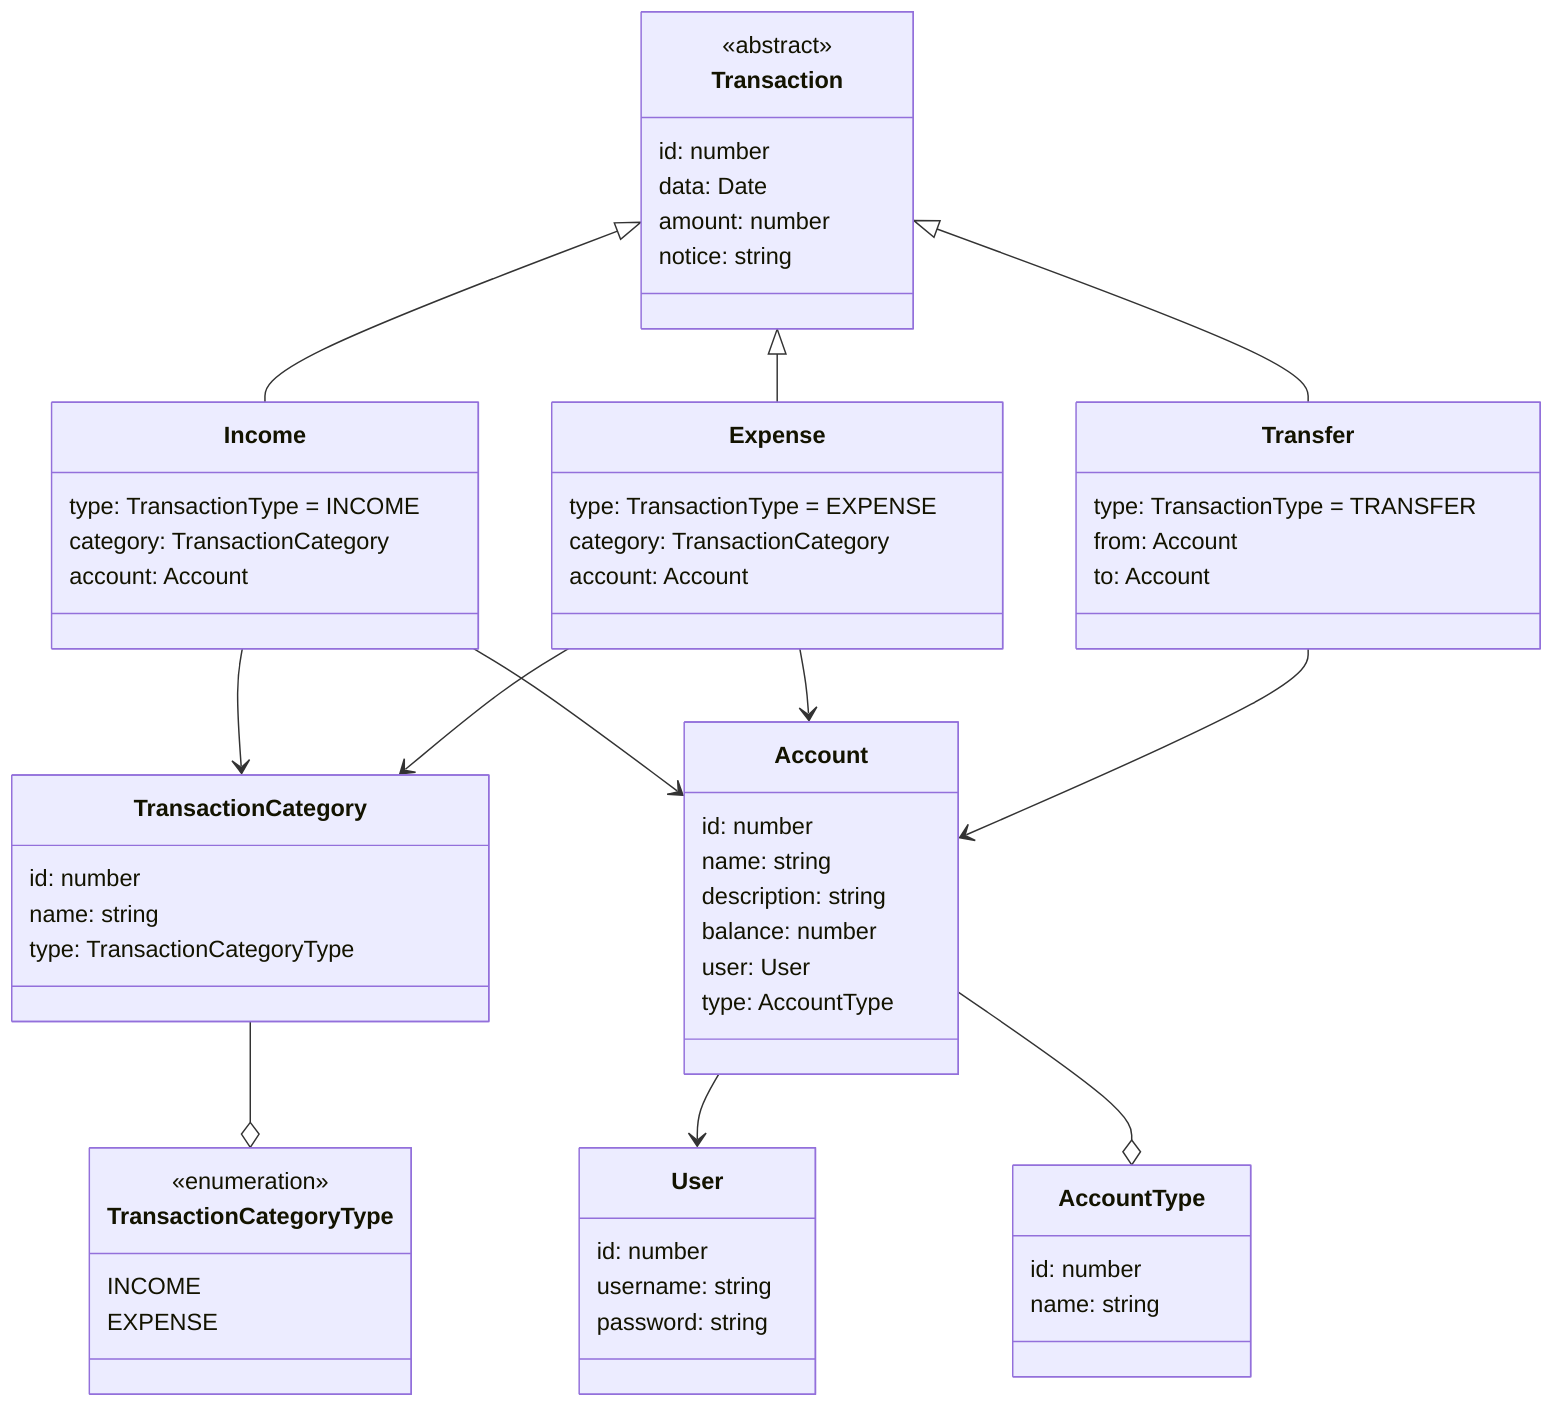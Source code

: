 classDiagram
    class User {
        id: number
        username: string
        password: string
    }

    class Account {
        id: number
        name: string
        description: string
        balance: number
        user: User
        type: AccountType
    }

    class AccountType {
        id: number
        name: string
    }

    class Transaction {
        <<abstract>>
        id: number
        data: Date
        amount: number
        notice: string
    }

    class TransactionCategory {
        id: number
        name: string
        type: TransactionCategoryType
    }

    class TransactionCategoryType {
        <<enumeration>>
        INCOME
        EXPENSE
    }

    class Income {
        type: TransactionType = INCOME
        category: TransactionCategory
        account: Account
    }

    class Expense {
        type: TransactionType = EXPENSE
        category: TransactionCategory
        account: Account
    }

    class Transfer {
        type: TransactionType = TRANSFER
        from: Account
        to: Account
    }

    Account --> User
    Account --o AccountType

    Transaction <|-- Income
    Transaction <|-- Expense
    Transaction <|-- Transfer

    Income --> TransactionCategory
    Income --> Account
    Expense --> TransactionCategory
    Expense --> Account
    Transfer --> Account

    TransactionCategory --o TransactionCategoryType